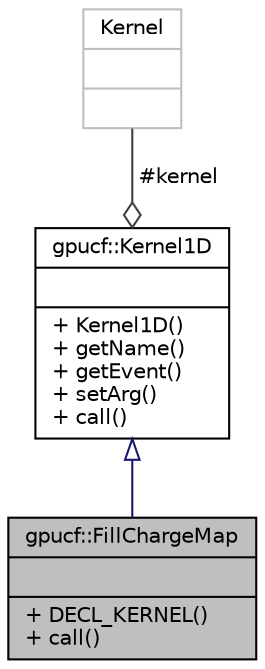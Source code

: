 digraph "gpucf::FillChargeMap"
{
 // INTERACTIVE_SVG=YES
  bgcolor="transparent";
  edge [fontname="Helvetica",fontsize="10",labelfontname="Helvetica",labelfontsize="10"];
  node [fontname="Helvetica",fontsize="10",shape=record];
  Node1 [label="{gpucf::FillChargeMap\n||+ DECL_KERNEL()\l+ call()\l}",height=0.2,width=0.4,color="black", fillcolor="grey75", style="filled", fontcolor="black"];
  Node2 -> Node1 [dir="back",color="midnightblue",fontsize="10",style="solid",arrowtail="onormal",fontname="Helvetica"];
  Node2 [label="{gpucf::Kernel1D\n||+ Kernel1D()\l+ getName()\l+ getEvent()\l+ setArg()\l+ call()\l}",height=0.2,width=0.4,color="black",URL="$d3/d20/classgpucf_1_1Kernel1D.html"];
  Node3 -> Node2 [color="grey25",fontsize="10",style="solid",label=" #kernel" ,arrowhead="odiamond",fontname="Helvetica"];
  Node3 [label="{Kernel\n||}",height=0.2,width=0.4,color="grey75"];
}
